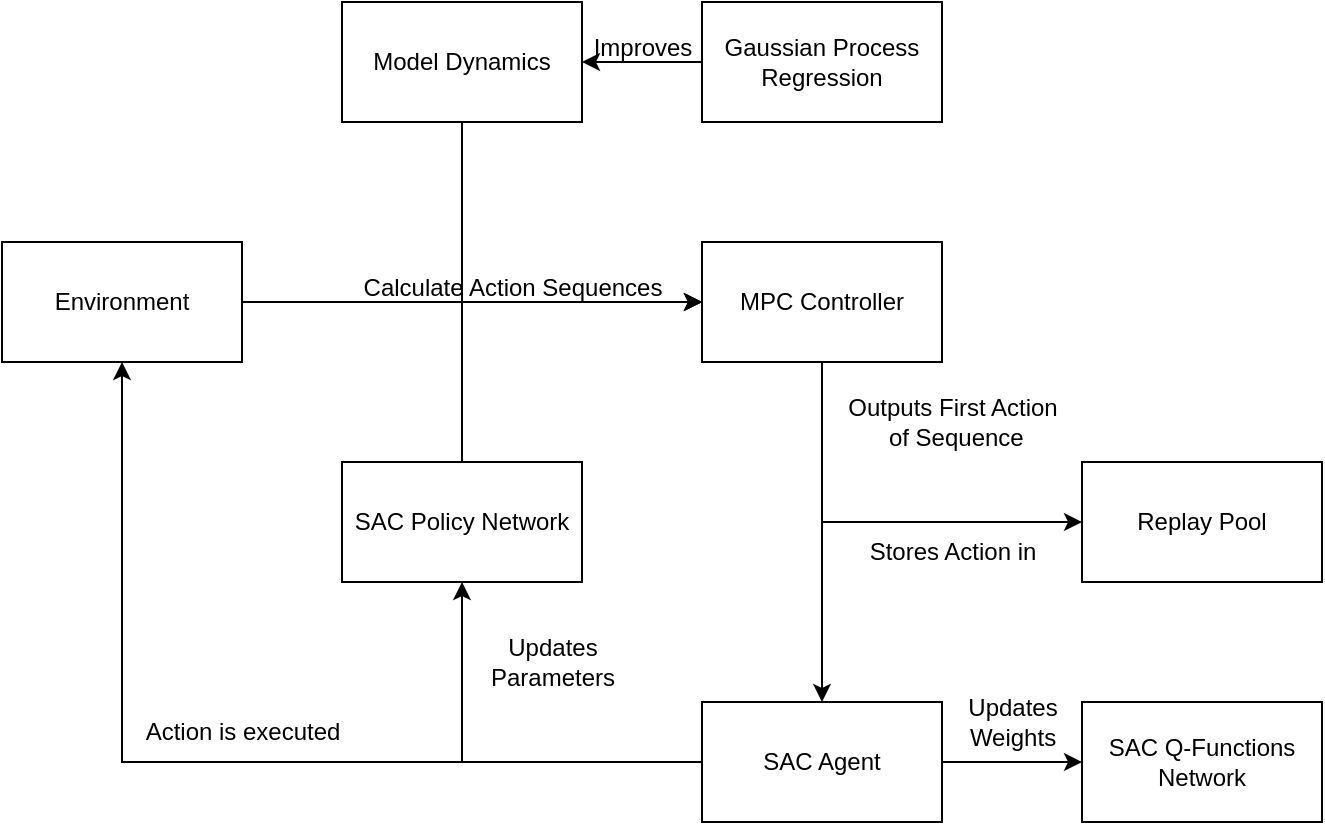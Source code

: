 <mxfile version="21.3.4" type="github">
  <diagram name="Página-1" id="PTYikMO9dqlrp7x5Hrbn">
    <mxGraphModel dx="647" dy="488" grid="1" gridSize="10" guides="1" tooltips="1" connect="1" arrows="1" fold="1" page="1" pageScale="1" pageWidth="827" pageHeight="1169" math="0" shadow="0">
      <root>
        <mxCell id="0" />
        <mxCell id="1" parent="0" />
        <mxCell id="OBIBTZy6MCepKljuArQk-1" value="Environment&lt;br&gt;" style="rounded=0;whiteSpace=wrap;html=1;" parent="1" vertex="1">
          <mxGeometry x="90" y="170" width="120" height="60" as="geometry" />
        </mxCell>
        <mxCell id="OBIBTZy6MCepKljuArQk-2" value="" style="endArrow=classic;html=1;rounded=0;" parent="1" edge="1">
          <mxGeometry width="50" height="50" relative="1" as="geometry">
            <mxPoint x="210" y="200" as="sourcePoint" />
            <mxPoint x="440" y="200" as="targetPoint" />
          </mxGeometry>
        </mxCell>
        <mxCell id="iQnzr9P-fe36XbvK71vW-9" style="edgeStyle=orthogonalEdgeStyle;rounded=0;orthogonalLoop=1;jettySize=auto;html=1;entryX=0.5;entryY=0;entryDx=0;entryDy=0;" parent="1" source="OBIBTZy6MCepKljuArQk-3" target="OBIBTZy6MCepKljuArQk-11" edge="1">
          <mxGeometry relative="1" as="geometry" />
        </mxCell>
        <mxCell id="iQnzr9P-fe36XbvK71vW-10" style="edgeStyle=orthogonalEdgeStyle;rounded=0;orthogonalLoop=1;jettySize=auto;html=1;entryX=0;entryY=0.5;entryDx=0;entryDy=0;" parent="1" source="OBIBTZy6MCepKljuArQk-3" target="OBIBTZy6MCepKljuArQk-21" edge="1">
          <mxGeometry relative="1" as="geometry">
            <Array as="points">
              <mxPoint x="500" y="310" />
            </Array>
          </mxGeometry>
        </mxCell>
        <mxCell id="OBIBTZy6MCepKljuArQk-3" value="MPC Controller" style="rounded=0;whiteSpace=wrap;html=1;" parent="1" vertex="1">
          <mxGeometry x="440" y="170" width="120" height="60" as="geometry" />
        </mxCell>
        <mxCell id="OBIBTZy6MCepKljuArQk-5" style="edgeStyle=orthogonalEdgeStyle;rounded=0;orthogonalLoop=1;jettySize=auto;html=1;entryX=0;entryY=0.5;entryDx=0;entryDy=0;" parent="1" source="OBIBTZy6MCepKljuArQk-4" target="OBIBTZy6MCepKljuArQk-3" edge="1">
          <mxGeometry relative="1" as="geometry">
            <mxPoint x="320" y="200" as="targetPoint" />
            <Array as="points">
              <mxPoint x="320" y="200" />
            </Array>
          </mxGeometry>
        </mxCell>
        <mxCell id="OBIBTZy6MCepKljuArQk-4" value="Model Dynamics" style="rounded=0;whiteSpace=wrap;html=1;" parent="1" vertex="1">
          <mxGeometry x="260" y="50" width="120" height="60" as="geometry" />
        </mxCell>
        <mxCell id="OBIBTZy6MCepKljuArQk-7" style="edgeStyle=orthogonalEdgeStyle;rounded=0;orthogonalLoop=1;jettySize=auto;html=1;entryX=0;entryY=0.5;entryDx=0;entryDy=0;" parent="1" source="OBIBTZy6MCepKljuArQk-6" target="OBIBTZy6MCepKljuArQk-3" edge="1">
          <mxGeometry relative="1" as="geometry">
            <mxPoint x="320" y="200" as="targetPoint" />
            <Array as="points">
              <mxPoint x="320" y="200" />
            </Array>
          </mxGeometry>
        </mxCell>
        <mxCell id="OBIBTZy6MCepKljuArQk-6" value="SAC Policy Network" style="rounded=0;whiteSpace=wrap;html=1;" parent="1" vertex="1">
          <mxGeometry x="260" y="280" width="120" height="60" as="geometry" />
        </mxCell>
        <mxCell id="OBIBTZy6MCepKljuArQk-9" value="Outputs First Action&lt;br&gt;&amp;nbsp;of Sequence" style="text;html=1;align=center;verticalAlign=middle;resizable=0;points=[];autosize=1;strokeColor=none;fillColor=none;" parent="1" vertex="1">
          <mxGeometry x="500" y="240" width="130" height="40" as="geometry" />
        </mxCell>
        <mxCell id="OBIBTZy6MCepKljuArQk-13" style="edgeStyle=orthogonalEdgeStyle;rounded=0;orthogonalLoop=1;jettySize=auto;html=1;entryX=0.5;entryY=1;entryDx=0;entryDy=0;" parent="1" source="OBIBTZy6MCepKljuArQk-11" target="OBIBTZy6MCepKljuArQk-1" edge="1">
          <mxGeometry relative="1" as="geometry" />
        </mxCell>
        <mxCell id="OBIBTZy6MCepKljuArQk-14" style="edgeStyle=orthogonalEdgeStyle;rounded=0;orthogonalLoop=1;jettySize=auto;html=1;exitX=0;exitY=0;exitDx=0;exitDy=0;entryX=0.5;entryY=1;entryDx=0;entryDy=0;" parent="1" source="OBIBTZy6MCepKljuArQk-11" target="OBIBTZy6MCepKljuArQk-6" edge="1">
          <mxGeometry relative="1" as="geometry">
            <Array as="points">
              <mxPoint x="440" y="430" />
              <mxPoint x="320" y="430" />
            </Array>
          </mxGeometry>
        </mxCell>
        <mxCell id="OBIBTZy6MCepKljuArQk-18" value="" style="edgeStyle=orthogonalEdgeStyle;rounded=0;orthogonalLoop=1;jettySize=auto;html=1;" parent="1" source="OBIBTZy6MCepKljuArQk-11" target="OBIBTZy6MCepKljuArQk-17" edge="1">
          <mxGeometry relative="1" as="geometry" />
        </mxCell>
        <mxCell id="OBIBTZy6MCepKljuArQk-11" value="SAC Agent" style="rounded=0;whiteSpace=wrap;html=1;" parent="1" vertex="1">
          <mxGeometry x="440" y="400" width="120" height="60" as="geometry" />
        </mxCell>
        <mxCell id="OBIBTZy6MCepKljuArQk-12" value="Action is executed" style="text;html=1;align=center;verticalAlign=middle;resizable=0;points=[];autosize=1;strokeColor=none;fillColor=none;" parent="1" vertex="1">
          <mxGeometry x="150" y="400" width="120" height="30" as="geometry" />
        </mxCell>
        <mxCell id="OBIBTZy6MCepKljuArQk-15" value="Updates &lt;br&gt;Parameters" style="text;html=1;align=center;verticalAlign=middle;resizable=0;points=[];autosize=1;strokeColor=none;fillColor=none;" parent="1" vertex="1">
          <mxGeometry x="320" y="360" width="90" height="40" as="geometry" />
        </mxCell>
        <mxCell id="OBIBTZy6MCepKljuArQk-17" value="SAC Q-Functions Network" style="rounded=0;whiteSpace=wrap;html=1;" parent="1" vertex="1">
          <mxGeometry x="630" y="400" width="120" height="60" as="geometry" />
        </mxCell>
        <mxCell id="OBIBTZy6MCepKljuArQk-19" value="Updates &lt;br&gt;Weights" style="text;html=1;align=center;verticalAlign=middle;resizable=0;points=[];autosize=1;strokeColor=none;fillColor=none;" parent="1" vertex="1">
          <mxGeometry x="560" y="390" width="70" height="40" as="geometry" />
        </mxCell>
        <mxCell id="OBIBTZy6MCepKljuArQk-21" value="Replay Pool" style="whiteSpace=wrap;html=1;" parent="1" vertex="1">
          <mxGeometry x="630" y="280" width="120" height="60" as="geometry" />
        </mxCell>
        <mxCell id="OBIBTZy6MCepKljuArQk-24" value="Stores Action in" style="text;html=1;align=center;verticalAlign=middle;resizable=0;points=[];autosize=1;strokeColor=none;fillColor=none;" parent="1" vertex="1">
          <mxGeometry x="510" y="310" width="110" height="30" as="geometry" />
        </mxCell>
        <mxCell id="iQnzr9P-fe36XbvK71vW-5" style="edgeStyle=orthogonalEdgeStyle;rounded=0;orthogonalLoop=1;jettySize=auto;html=1;entryX=1;entryY=0.5;entryDx=0;entryDy=0;" parent="1" source="iQnzr9P-fe36XbvK71vW-1" target="OBIBTZy6MCepKljuArQk-4" edge="1">
          <mxGeometry relative="1" as="geometry" />
        </mxCell>
        <mxCell id="iQnzr9P-fe36XbvK71vW-1" value="Gaussian Process Regression" style="rounded=0;whiteSpace=wrap;html=1;" parent="1" vertex="1">
          <mxGeometry x="440" y="50" width="120" height="60" as="geometry" />
        </mxCell>
        <mxCell id="iQnzr9P-fe36XbvK71vW-6" value="Improves" style="text;html=1;align=center;verticalAlign=middle;resizable=0;points=[];autosize=1;strokeColor=none;fillColor=none;" parent="1" vertex="1">
          <mxGeometry x="375" y="58" width="70" height="30" as="geometry" />
        </mxCell>
        <mxCell id="iQnzr9P-fe36XbvK71vW-8" value="Calculate Action Sequences" style="text;html=1;align=center;verticalAlign=middle;resizable=0;points=[];autosize=1;strokeColor=none;fillColor=none;" parent="1" vertex="1">
          <mxGeometry x="260" y="178" width="170" height="30" as="geometry" />
        </mxCell>
      </root>
    </mxGraphModel>
  </diagram>
</mxfile>
